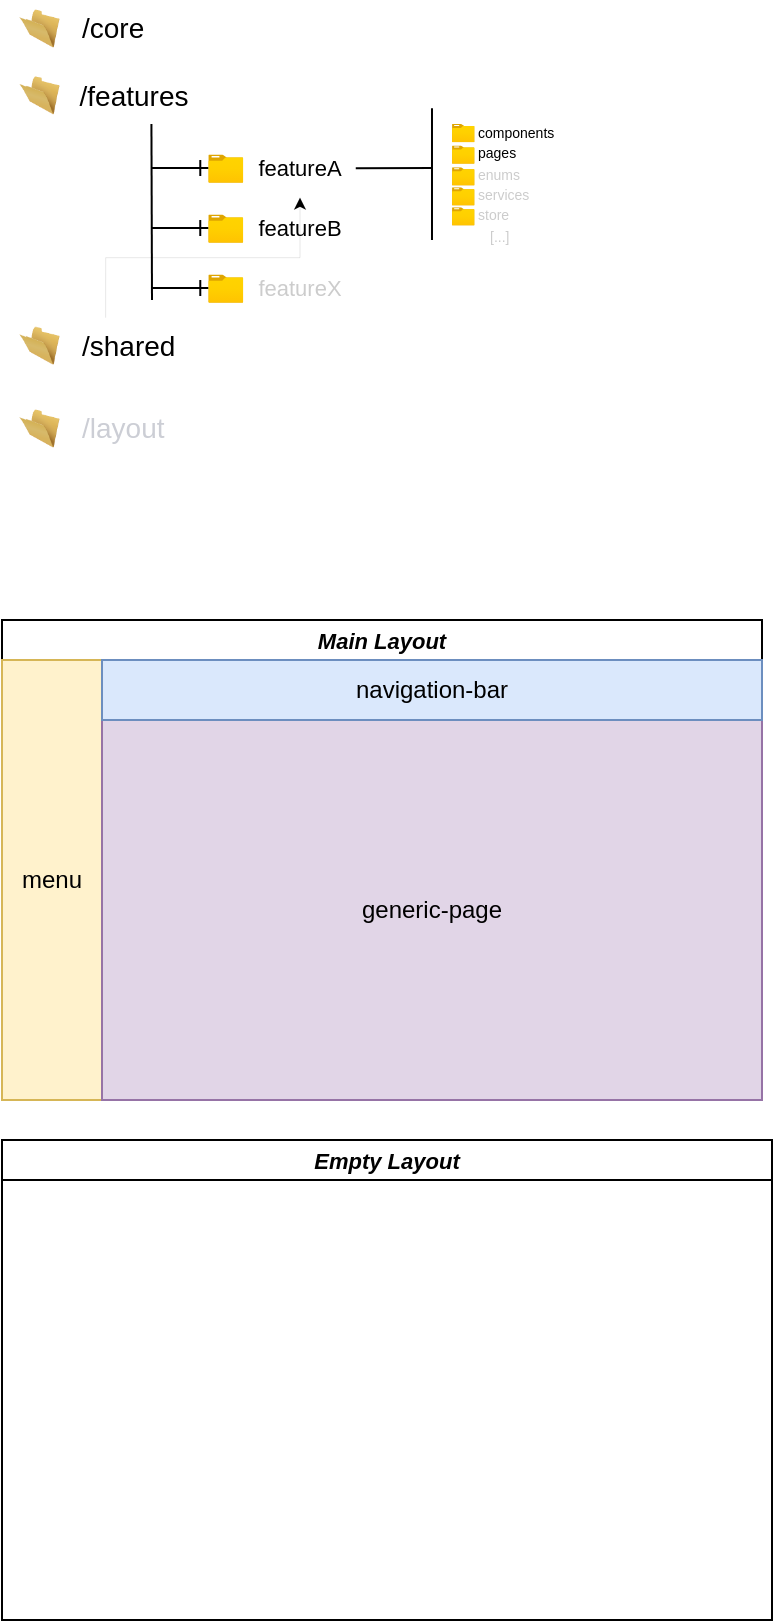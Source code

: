 <mxfile version="20.7.4" type="device"><diagram id="0KTdMJwJk9wjHxbC7GpW" name="Page-1"><mxGraphModel dx="683" dy="333" grid="1" gridSize="10" guides="1" tooltips="1" connect="1" arrows="1" fold="1" page="1" pageScale="1" pageWidth="827" pageHeight="1169" math="0" shadow="0"><root><mxCell id="0"/><mxCell id="1" parent="0"/><mxCell id="yejmLkSDEMXzyKD3ewIy-2" value="Main Layout" style="swimlane;startSize=20;fontStyle=3;fontSize=11;" parent="1" vertex="1"><mxGeometry x="135" y="480" width="380" height="240" as="geometry"><mxRectangle x="80" y="720" width="100" height="40" as="alternateBounds"/></mxGeometry></mxCell><mxCell id="yejmLkSDEMXzyKD3ewIy-3" value="menu" style="whiteSpace=wrap;html=1;fillColor=#fff2cc;strokeColor=#d6b656;" parent="yejmLkSDEMXzyKD3ewIy-2" vertex="1"><mxGeometry y="20" width="50" height="220" as="geometry"/></mxCell><mxCell id="yejmLkSDEMXzyKD3ewIy-7" value="generic-page" style="whiteSpace=wrap;html=1;fillColor=#e1d5e7;strokeColor=#9673a6;" parent="yejmLkSDEMXzyKD3ewIy-2" vertex="1"><mxGeometry x="50" y="50" width="330" height="190" as="geometry"/></mxCell><mxCell id="P31rmkPt7OsRpY9B00W5-2" value="navigation-bar" style="rounded=0;whiteSpace=wrap;html=1;fillColor=#dae8fc;strokeColor=#6c8ebf;" parent="yejmLkSDEMXzyKD3ewIy-2" vertex="1"><mxGeometry x="50" y="20" width="330" height="30" as="geometry"/></mxCell><mxCell id="yejmLkSDEMXzyKD3ewIy-5" value="Empty Layout" style="swimlane;fontStyle=3;startSize=20;fontSize=11;" parent="1" vertex="1"><mxGeometry x="135" y="740" width="385" height="240" as="geometry"/></mxCell><mxCell id="yXJ0iUkf2Kor5CyyDnQR-2" value="" style="image;html=1;image=img/lib/clip_art/general/Empty_Folder_128x128.png" parent="1" vertex="1"><mxGeometry x="135" y="208.125" width="37.5" height="19.062" as="geometry"/></mxCell><mxCell id="yXJ0iUkf2Kor5CyyDnQR-3" value="&lt;font style=&quot;font-size: 14px&quot;&gt;/features&lt;/font&gt;" style="text;html=1;strokeColor=none;fillColor=none;align=center;verticalAlign=middle;whiteSpace=wrap;rounded=0;" parent="1" vertex="1"><mxGeometry x="172.5" y="203.359" width="56.25" height="28.594" as="geometry"/></mxCell><mxCell id="yXJ0iUkf2Kor5CyyDnQR-6" value="" style="image;html=1;image=img/lib/clip_art/general/Empty_Folder_128x128.png" parent="1" vertex="1"><mxGeometry x="135" y="174.766" width="37.5" height="19.062" as="geometry"/></mxCell><mxCell id="yXJ0iUkf2Kor5CyyDnQR-7" value="&lt;font style=&quot;font-size: 14px&quot;&gt;/core&lt;/font&gt;" style="text;html=1;strokeColor=none;fillColor=none;align=left;verticalAlign=middle;whiteSpace=wrap;rounded=0;" parent="1" vertex="1"><mxGeometry x="172.5" y="170" width="56.25" height="28.594" as="geometry"/></mxCell><mxCell id="yXJ0iUkf2Kor5CyyDnQR-8" value="" style="endArrow=none;html=1;rounded=0;" parent="1" edge="1"><mxGeometry width="50" height="50" relative="1" as="geometry"><mxPoint x="210" y="320" as="sourcePoint"/><mxPoint x="209.715" y="231.949" as="targetPoint"/></mxGeometry></mxCell><mxCell id="yXJ0iUkf2Kor5CyyDnQR-31" value="" style="endArrow=none;html=1;rounded=0;fontSize=14;" parent="1" edge="1"><mxGeometry width="50" height="50" relative="1" as="geometry"><mxPoint x="311.88" y="254.09" as="sourcePoint"/><mxPoint x="350" y="254.01" as="targetPoint"/></mxGeometry></mxCell><mxCell id="1PcoDNzUoTKl-0bEtG0B-26" value="" style="image;html=1;image=img/lib/clip_art/general/Empty_Folder_128x128.png" vertex="1" parent="1"><mxGeometry x="135" y="333.356" width="37.5" height="19.062" as="geometry"/></mxCell><mxCell id="1PcoDNzUoTKl-0bEtG0B-79" style="edgeStyle=orthogonalEdgeStyle;rounded=0;orthogonalLoop=1;jettySize=auto;html=1;exitX=0.25;exitY=0;exitDx=0;exitDy=0;dashed=1;dashPattern=1 2;strokeColor=default;strokeWidth=0;fontSize=7;fontColor=#cccccc;" edge="1" parent="1" source="1PcoDNzUoTKl-0bEtG0B-27" target="yXJ0iUkf2Kor5CyyDnQR-9"><mxGeometry relative="1" as="geometry"/></mxCell><mxCell id="1PcoDNzUoTKl-0bEtG0B-27" value="&lt;font style=&quot;font-size: 14px&quot;&gt;/shared&lt;/font&gt;" style="text;html=1;strokeColor=none;fillColor=none;align=left;verticalAlign=middle;whiteSpace=wrap;rounded=0;" vertex="1" parent="1"><mxGeometry x="172.5" y="328.59" width="56.25" height="28.594" as="geometry"/></mxCell><mxCell id="1PcoDNzUoTKl-0bEtG0B-43" value="" style="group" vertex="1" connectable="0" parent="1"><mxGeometry x="210.015" y="239.999" width="101.87" height="28.594" as="geometry"/></mxCell><mxCell id="1PcoDNzUoTKl-0bEtG0B-31" value="" style="group" vertex="1" connectable="0" parent="1PcoDNzUoTKl-0bEtG0B-43"><mxGeometry x="28.125" width="73.745" height="28.594" as="geometry"/></mxCell><mxCell id="yXJ0iUkf2Kor5CyyDnQR-1" value="" style="aspect=fixed;html=1;points=[];align=center;image;fontSize=12;image=img/lib/azure2/general/Folder_Blank.svg;" parent="1PcoDNzUoTKl-0bEtG0B-31" vertex="1"><mxGeometry y="7.201" width="17.5" height="14.2" as="geometry"/></mxCell><mxCell id="yXJ0iUkf2Kor5CyyDnQR-9" value="featureA" style="text;html=1;strokeColor=none;fillColor=none;align=center;verticalAlign=middle;whiteSpace=wrap;rounded=0;fontSize=11;" parent="1PcoDNzUoTKl-0bEtG0B-31" vertex="1"><mxGeometry x="17.495" width="56.25" height="28.594" as="geometry"/></mxCell><mxCell id="1PcoDNzUoTKl-0bEtG0B-41" value="" style="endArrow=ERone;html=1;rounded=0;fontSize=14;endFill=0;strokeColor=default;strokeWidth=1;" edge="1" parent="1PcoDNzUoTKl-0bEtG0B-43"><mxGeometry width="50" height="50" relative="1" as="geometry"><mxPoint y="14.013" as="sourcePoint"/><mxPoint x="28.125" y="14.013" as="targetPoint"/></mxGeometry></mxCell><mxCell id="1PcoDNzUoTKl-0bEtG0B-44" value="" style="group" vertex="1" connectable="0" parent="1"><mxGeometry x="210.005" y="269.999" width="101.87" height="28.594" as="geometry"/></mxCell><mxCell id="1PcoDNzUoTKl-0bEtG0B-45" value="" style="group" vertex="1" connectable="0" parent="1PcoDNzUoTKl-0bEtG0B-44"><mxGeometry x="28.125" width="73.745" height="28.594" as="geometry"/></mxCell><mxCell id="1PcoDNzUoTKl-0bEtG0B-46" value="" style="aspect=fixed;html=1;points=[];align=center;image;fontSize=12;image=img/lib/azure2/general/Folder_Blank.svg;" vertex="1" parent="1PcoDNzUoTKl-0bEtG0B-45"><mxGeometry y="7.201" width="17.5" height="14.2" as="geometry"/></mxCell><mxCell id="1PcoDNzUoTKl-0bEtG0B-47" value="featureB" style="text;html=1;strokeColor=none;fillColor=none;align=center;verticalAlign=middle;whiteSpace=wrap;rounded=0;fontSize=11;" vertex="1" parent="1PcoDNzUoTKl-0bEtG0B-45"><mxGeometry x="17.495" width="56.25" height="28.594" as="geometry"/></mxCell><mxCell id="1PcoDNzUoTKl-0bEtG0B-48" value="" style="endArrow=ERone;html=1;rounded=0;fontSize=14;endFill=0;strokeColor=default;strokeWidth=1;" edge="1" parent="1PcoDNzUoTKl-0bEtG0B-44"><mxGeometry width="50" height="50" relative="1" as="geometry"><mxPoint y="14.013" as="sourcePoint"/><mxPoint x="28.125" y="14.013" as="targetPoint"/></mxGeometry></mxCell><mxCell id="1PcoDNzUoTKl-0bEtG0B-49" value="" style="group" vertex="1" connectable="0" parent="1"><mxGeometry x="210.015" y="299.999" width="101.87" height="28.594" as="geometry"/></mxCell><mxCell id="1PcoDNzUoTKl-0bEtG0B-50" value="" style="group" vertex="1" connectable="0" parent="1PcoDNzUoTKl-0bEtG0B-49"><mxGeometry x="28.125" width="73.745" height="28.594" as="geometry"/></mxCell><mxCell id="1PcoDNzUoTKl-0bEtG0B-51" value="" style="aspect=fixed;html=1;points=[];align=center;image;fontSize=12;image=img/lib/azure2/general/Folder_Blank.svg;" vertex="1" parent="1PcoDNzUoTKl-0bEtG0B-50"><mxGeometry y="7.201" width="17.5" height="14.2" as="geometry"/></mxCell><mxCell id="1PcoDNzUoTKl-0bEtG0B-52" value="&lt;font color=&quot;#cccccc&quot;&gt;featureX&lt;/font&gt;" style="text;html=1;strokeColor=none;fillColor=none;align=center;verticalAlign=middle;whiteSpace=wrap;rounded=0;fontSize=11;" vertex="1" parent="1PcoDNzUoTKl-0bEtG0B-50"><mxGeometry x="17.495" width="56.25" height="28.594" as="geometry"/></mxCell><mxCell id="1PcoDNzUoTKl-0bEtG0B-53" value="" style="endArrow=ERone;html=1;rounded=0;fontSize=14;endFill=0;strokeColor=default;strokeWidth=1;" edge="1" parent="1PcoDNzUoTKl-0bEtG0B-49"><mxGeometry width="50" height="50" relative="1" as="geometry"><mxPoint y="14.013" as="sourcePoint"/><mxPoint x="28.125" y="14.013" as="targetPoint"/></mxGeometry></mxCell><mxCell id="1PcoDNzUoTKl-0bEtG0B-57" value="" style="group" vertex="1" connectable="0" parent="1"><mxGeometry x="360.01" y="231.11" width="67.53" height="10.82" as="geometry"/></mxCell><mxCell id="yXJ0iUkf2Kor5CyyDnQR-41" value="" style="aspect=fixed;html=1;points=[];align=center;image;fontSize=12;image=img/lib/azure2/general/Folder_Blank.svg;" parent="1PcoDNzUoTKl-0bEtG0B-57" vertex="1"><mxGeometry y="0.84" width="11.28" height="9.15" as="geometry"/></mxCell><mxCell id="1PcoDNzUoTKl-0bEtG0B-56" value="&lt;font style=&quot;font-size: 7px;&quot;&gt;components&lt;/font&gt;" style="text;html=1;strokeColor=none;fillColor=none;align=left;verticalAlign=middle;whiteSpace=wrap;rounded=0;fontSize=7;" vertex="1" parent="1PcoDNzUoTKl-0bEtG0B-57"><mxGeometry x="11.28" width="56.25" height="10.82" as="geometry"/></mxCell><mxCell id="1PcoDNzUoTKl-0bEtG0B-59" value="" style="group" vertex="1" connectable="0" parent="1"><mxGeometry x="360.01" y="241.93" width="67.53" height="10.82" as="geometry"/></mxCell><mxCell id="1PcoDNzUoTKl-0bEtG0B-60" value="" style="aspect=fixed;html=1;points=[];align=center;image;fontSize=12;image=img/lib/azure2/general/Folder_Blank.svg;" vertex="1" parent="1PcoDNzUoTKl-0bEtG0B-59"><mxGeometry y="0.84" width="11.28" height="9.15" as="geometry"/></mxCell><mxCell id="1PcoDNzUoTKl-0bEtG0B-61" value="&lt;font style=&quot;font-size: 7px;&quot;&gt;pages&lt;/font&gt;" style="text;html=1;strokeColor=none;fillColor=none;align=left;verticalAlign=middle;whiteSpace=wrap;rounded=0;fontSize=7;" vertex="1" parent="1PcoDNzUoTKl-0bEtG0B-59"><mxGeometry x="11.28" width="56.25" height="10.82" as="geometry"/></mxCell><mxCell id="1PcoDNzUoTKl-0bEtG0B-62" value="" style="group" vertex="1" connectable="0" parent="1"><mxGeometry x="360.01" y="252.75" width="67.53" height="10.82" as="geometry"/></mxCell><mxCell id="1PcoDNzUoTKl-0bEtG0B-63" value="" style="aspect=fixed;html=1;points=[];align=center;image;fontSize=12;image=img/lib/azure2/general/Folder_Blank.svg;" vertex="1" parent="1PcoDNzUoTKl-0bEtG0B-62"><mxGeometry y="0.84" width="11.28" height="9.15" as="geometry"/></mxCell><mxCell id="1PcoDNzUoTKl-0bEtG0B-64" value="&lt;font color=&quot;#cccccc&quot; style=&quot;font-size: 7px;&quot;&gt;enums&lt;/font&gt;" style="text;html=1;strokeColor=none;fillColor=none;align=left;verticalAlign=middle;whiteSpace=wrap;rounded=0;fontSize=7;" vertex="1" parent="1PcoDNzUoTKl-0bEtG0B-62"><mxGeometry x="11.28" width="56.25" height="10.82" as="geometry"/></mxCell><mxCell id="1PcoDNzUoTKl-0bEtG0B-68" value="" style="group" vertex="1" connectable="0" parent="1"><mxGeometry x="360" y="262.75" width="67.53" height="10.82" as="geometry"/></mxCell><mxCell id="1PcoDNzUoTKl-0bEtG0B-69" value="" style="aspect=fixed;html=1;points=[];align=center;image;fontSize=12;image=img/lib/azure2/general/Folder_Blank.svg;" vertex="1" parent="1PcoDNzUoTKl-0bEtG0B-68"><mxGeometry y="0.84" width="11.28" height="9.15" as="geometry"/></mxCell><mxCell id="1PcoDNzUoTKl-0bEtG0B-70" value="&lt;font color=&quot;#cccccc&quot; style=&quot;font-size: 7px;&quot;&gt;services&lt;/font&gt;" style="text;html=1;strokeColor=none;fillColor=none;align=left;verticalAlign=middle;whiteSpace=wrap;rounded=0;fontSize=7;" vertex="1" parent="1PcoDNzUoTKl-0bEtG0B-68"><mxGeometry x="11.28" width="56.25" height="10.82" as="geometry"/></mxCell><mxCell id="1PcoDNzUoTKl-0bEtG0B-71" value="" style="group" vertex="1" connectable="0" parent="1"><mxGeometry x="360" y="272.75" width="67.53" height="10.82" as="geometry"/></mxCell><mxCell id="1PcoDNzUoTKl-0bEtG0B-72" value="" style="aspect=fixed;html=1;points=[];align=center;image;fontSize=12;image=img/lib/azure2/general/Folder_Blank.svg;" vertex="1" parent="1PcoDNzUoTKl-0bEtG0B-71"><mxGeometry y="0.84" width="11.28" height="9.15" as="geometry"/></mxCell><mxCell id="1PcoDNzUoTKl-0bEtG0B-73" value="&lt;font color=&quot;#cccccc&quot; style=&quot;font-size: 7px;&quot;&gt;store&amp;nbsp;&lt;/font&gt;" style="text;html=1;strokeColor=none;fillColor=none;align=left;verticalAlign=middle;whiteSpace=wrap;rounded=0;fontSize=7;" vertex="1" parent="1PcoDNzUoTKl-0bEtG0B-71"><mxGeometry x="11.28" width="56.25" height="10.82" as="geometry"/></mxCell><mxCell id="1PcoDNzUoTKl-0bEtG0B-74" value="" style="group" vertex="1" connectable="0" parent="1"><mxGeometry x="370" y="283.57" width="39.99" height="10.82" as="geometry"/></mxCell><mxCell id="1PcoDNzUoTKl-0bEtG0B-76" value="&lt;font color=&quot;#cccccc&quot; style=&quot;font-size: 7px;&quot;&gt;[...]&lt;/font&gt;" style="text;html=1;strokeColor=none;fillColor=none;align=left;verticalAlign=middle;whiteSpace=wrap;rounded=0;fontSize=7;" vertex="1" parent="1PcoDNzUoTKl-0bEtG0B-74"><mxGeometry x="6.68" width="33.31" height="10.82" as="geometry"/></mxCell><mxCell id="1PcoDNzUoTKl-0bEtG0B-77" value="" style="endArrow=none;html=1;rounded=0;" edge="1" parent="1"><mxGeometry width="50" height="50" relative="1" as="geometry"><mxPoint x="350" y="290" as="sourcePoint"/><mxPoint x="349.995" y="224.139" as="targetPoint"/></mxGeometry></mxCell><mxCell id="1PcoDNzUoTKl-0bEtG0B-81" value="" style="image;html=1;image=img/lib/clip_art/general/Empty_Folder_128x128.png" vertex="1" parent="1"><mxGeometry x="135" y="374.766" width="37.5" height="19.062" as="geometry"/></mxCell><mxCell id="1PcoDNzUoTKl-0bEtG0B-82" value="&lt;font style=&quot;font-size: 14px&quot;&gt;/layout&lt;/font&gt;" style="text;html=1;strokeColor=none;fillColor=none;align=left;verticalAlign=middle;whiteSpace=wrap;rounded=0;fontColor=#ccced5;" vertex="1" parent="1"><mxGeometry x="172.5" y="370.0" width="56.25" height="28.594" as="geometry"/></mxCell></root></mxGraphModel></diagram></mxfile>